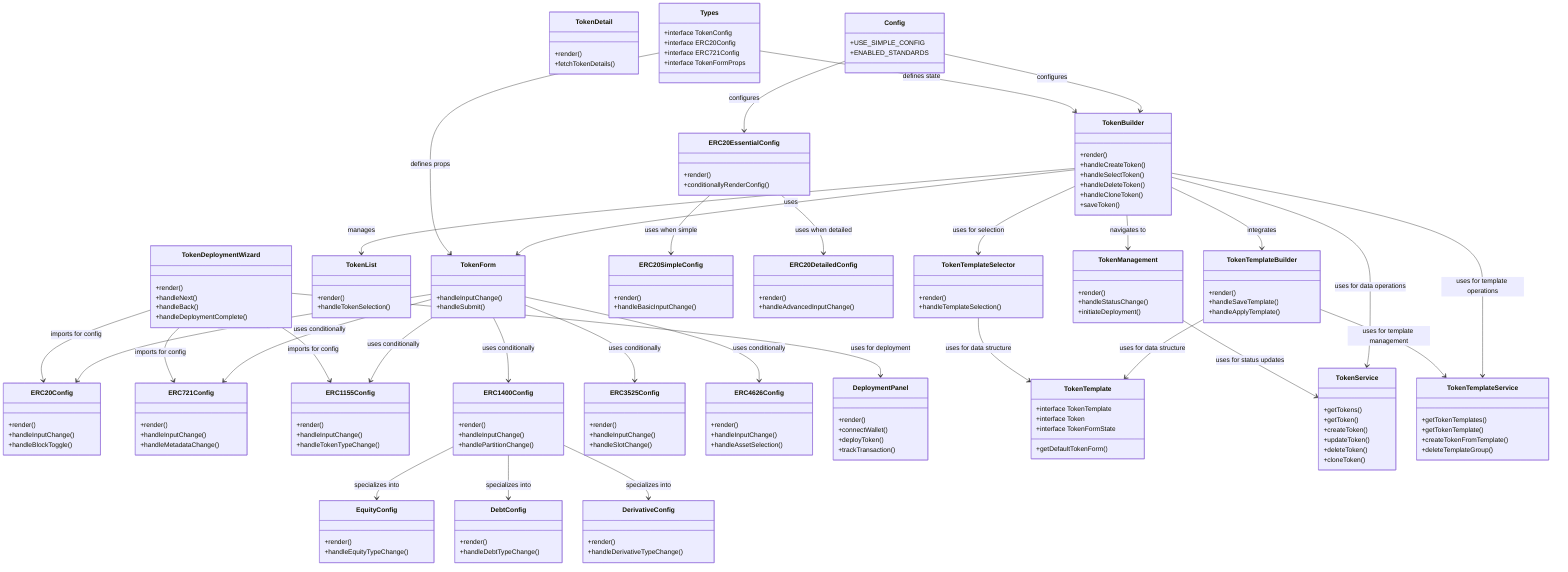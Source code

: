 classDiagram
    %% Core Token Management
    class TokenBuilder {
        +render()
        +handleCreateToken()
        +handleSelectToken()
        +handleDeleteToken()
        +handleCloneToken()
        +saveToken()
    }
    
    class TokenForm {
        +handleInputChange()
        +handleSubmit()
    }

    class TokenList {
        +render()
        +handleTokenSelection()
    }

    class TokenDetail {
        +render()
        +fetchTokenDetails()
    }

    class TokenManagement {
        +render()
        +handleStatusChange()
        +initiateDeployment()
    }

    %% Token Standards Config
    class ERC20Config {
        +render()
        +handleInputChange()
        +handleBlockToggle()
    }

    class ERC721Config {
        +render()
        +handleInputChange()
        +handleMetadataChange()
    }

    class ERC1155Config {
        +render()
        +handleInputChange()
        +handleTokenTypeChange()
    }

    class ERC1400Config {
        +render()
        +handleInputChange()
        +handlePartitionChange()
    }

    class ERC3525Config {
        +render()
        +handleInputChange()
        +handleSlotChange()
    }

    class ERC4626Config {
        +render()
        +handleInputChange()
        +handleAssetSelection()
    }

    %% ERC1400 Specialized
    class EquityConfig {
        +render()
        +handleEquityTypeChange()
    }

    class DebtConfig {
        +render()
        +handleDebtTypeChange()
    }

    class DerivativeConfig {
        +render()
        +handleDerivativeTypeChange()
    }

    %% Essential Components
    class ERC20EssentialConfig {
        +render()
        +conditionallyRenderConfig()
    }

    class ERC20SimpleConfig {
        +render()
        +handleBasicInputChange()
    }

    class ERC20DetailedConfig {
        +render()
        +handleAdvancedInputChange()
    }

    %% Deployment Components
    class TokenDeploymentWizard {
        +render()
        +handleNext()
        +handleBack()
        +handleDeploymentComplete()
    }

    class DeploymentPanel {
        +render()
        +connectWallet()
        +deployToken()
        +trackTransaction()
    }

    %% Template Components
    class TokenTemplateBuilder {
        +render()
        +handleSaveTemplate()
        +handleApplyTemplate()
    }

    class TokenTemplateSelector {
        +render()
        +handleTemplateSelection()
    }

    %% Utils and Config
    class Config {
        +USE_SIMPLE_CONFIG
        +ENABLED_STANDARDS
    }

    class Types {
        +interface TokenConfig
        +interface ERC20Config
        +interface ERC721Config
        +interface TokenFormProps
    }

    class TokenTemplate {
        +interface TokenTemplate
        +interface Token
        +interface TokenFormState
        +getDefaultTokenForm()
    }

    %% Relationships
    TokenBuilder --> TokenList: manages
    TokenBuilder --> TokenForm: uses
    TokenBuilder --> TokenManagement: navigates to
    TokenBuilder --> TokenTemplateBuilder: integrates
    TokenBuilder --> TokenTemplateSelector: uses for selection
    
    TokenForm --> ERC20Config: uses conditionally
    TokenForm --> ERC721Config: uses conditionally
    TokenForm --> ERC1155Config: uses conditionally
    TokenForm --> ERC1400Config: uses conditionally
    TokenForm --> ERC3525Config: uses conditionally
    TokenForm --> ERC4626Config: uses conditionally
    
    ERC1400Config --> EquityConfig: specializes into
    ERC1400Config --> DebtConfig: specializes into
    ERC1400Config --> DerivativeConfig: specializes into
    
    ERC20EssentialConfig --> ERC20SimpleConfig: uses when simple
    ERC20EssentialConfig --> ERC20DetailedConfig: uses when detailed
    
    TokenDeploymentWizard --> DeploymentPanel: uses for deployment
    TokenDeploymentWizard --> ERC20Config: imports for config
    TokenDeploymentWizard --> ERC721Config: imports for config
    TokenDeploymentWizard --> ERC1155Config: imports for config
    
    TokenTemplateBuilder --> TokenTemplate: uses for data structure
    TokenTemplateSelector --> TokenTemplate: uses for data structure
    
    Config --> ERC20EssentialConfig: configures
    Config --> TokenBuilder: configures
    Types --> TokenForm: defines props
    Types --> TokenBuilder: defines state
    
    %% Services
    class TokenService {
        +getTokens()
        +getToken()
        +createToken()
        +updateToken()
        +deleteToken()
        +cloneToken()
    }
    
    class TokenTemplateService {
        +getTokenTemplates()
        +getTokenTemplate()
        +createTokenFromTemplate()
        +deleteTemplateGroup()
    }
    
    TokenBuilder --> TokenService: uses for data operations
    TokenBuilder --> TokenTemplateService: uses for template operations
    TokenManagement --> TokenService: uses for status updates
    TokenTemplateBuilder --> TokenTemplateService: uses for template management